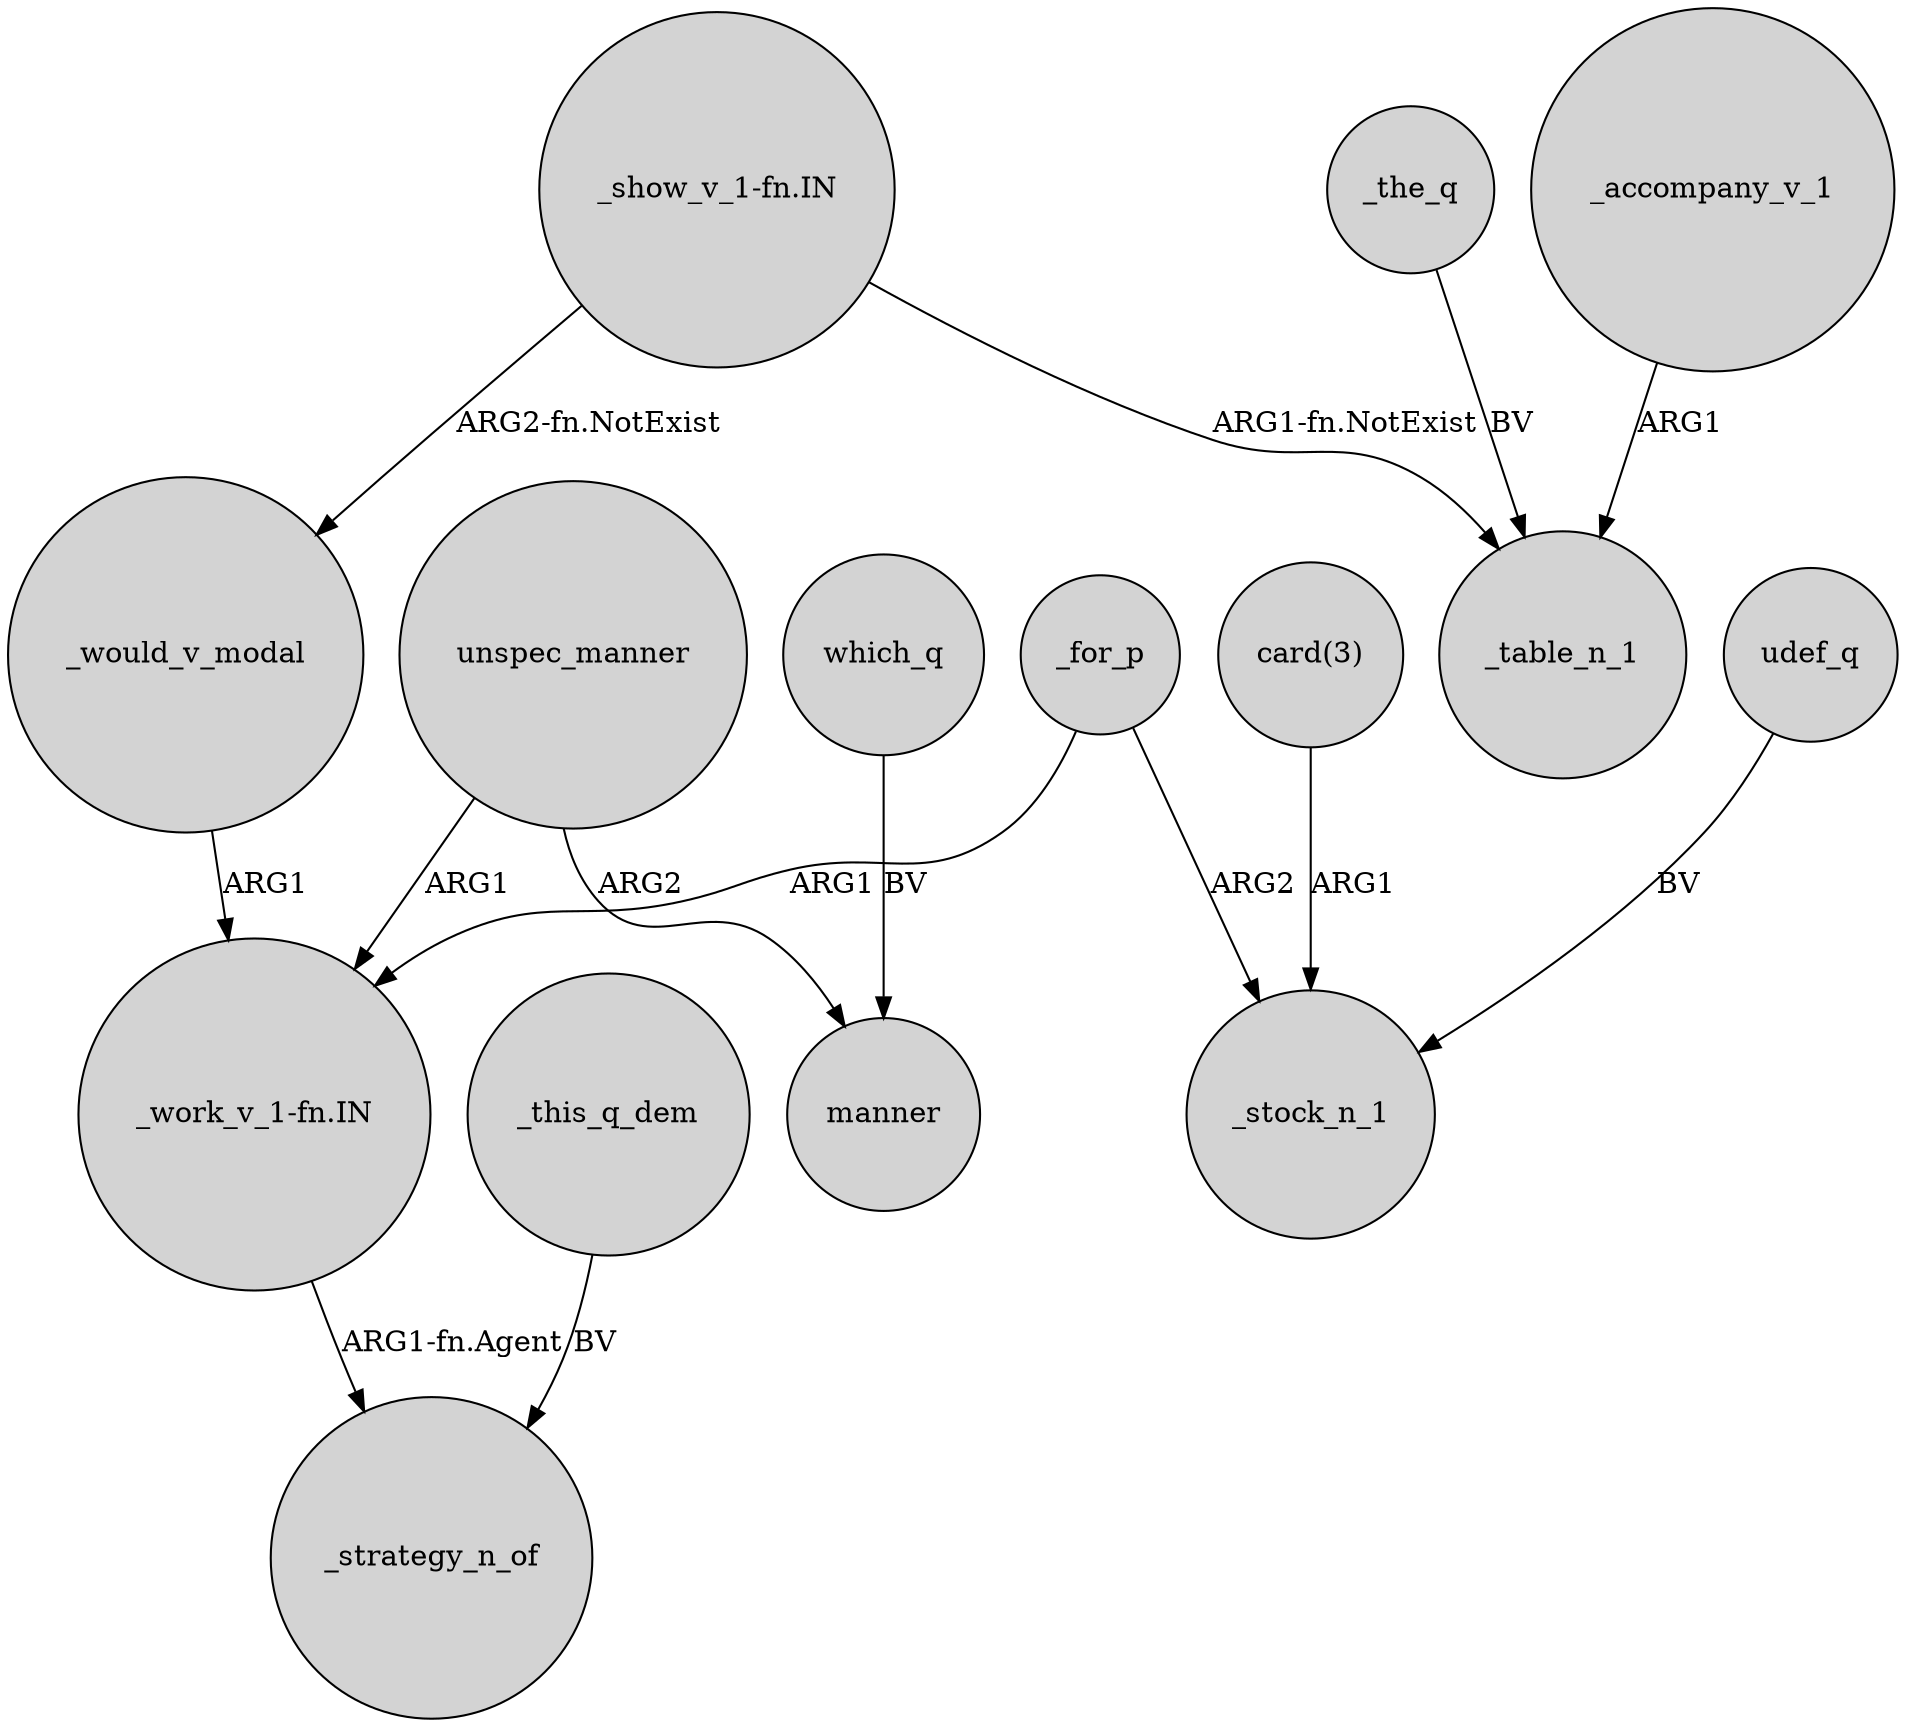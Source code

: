 digraph {
	node [shape=circle style=filled]
	unspec_manner -> "_work_v_1-fn.IN" [label=ARG1]
	"_work_v_1-fn.IN" -> _strategy_n_of [label="ARG1-fn.Agent"]
	udef_q -> _stock_n_1 [label=BV]
	_the_q -> _table_n_1 [label=BV]
	_for_p -> _stock_n_1 [label=ARG2]
	_would_v_modal -> "_work_v_1-fn.IN" [label=ARG1]
	which_q -> manner [label=BV]
	_accompany_v_1 -> _table_n_1 [label=ARG1]
	"_show_v_1-fn.IN" -> _would_v_modal [label="ARG2-fn.NotExist"]
	_for_p -> "_work_v_1-fn.IN" [label=ARG1]
	unspec_manner -> manner [label=ARG2]
	_this_q_dem -> _strategy_n_of [label=BV]
	"card(3)" -> _stock_n_1 [label=ARG1]
	"_show_v_1-fn.IN" -> _table_n_1 [label="ARG1-fn.NotExist"]
}
